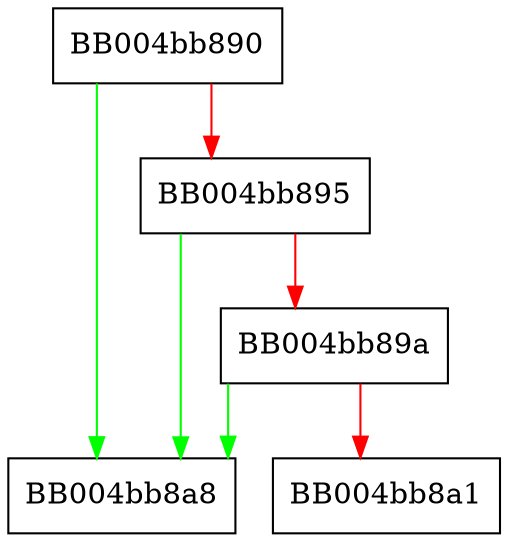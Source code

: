 digraph ossl_qrl_get_suite_hdr_prot_cipher_id {
  node [shape="box"];
  graph [splines=ortho];
  BB004bb890 -> BB004bb8a8 [color="green"];
  BB004bb890 -> BB004bb895 [color="red"];
  BB004bb895 -> BB004bb8a8 [color="green"];
  BB004bb895 -> BB004bb89a [color="red"];
  BB004bb89a -> BB004bb8a8 [color="green"];
  BB004bb89a -> BB004bb8a1 [color="red"];
}